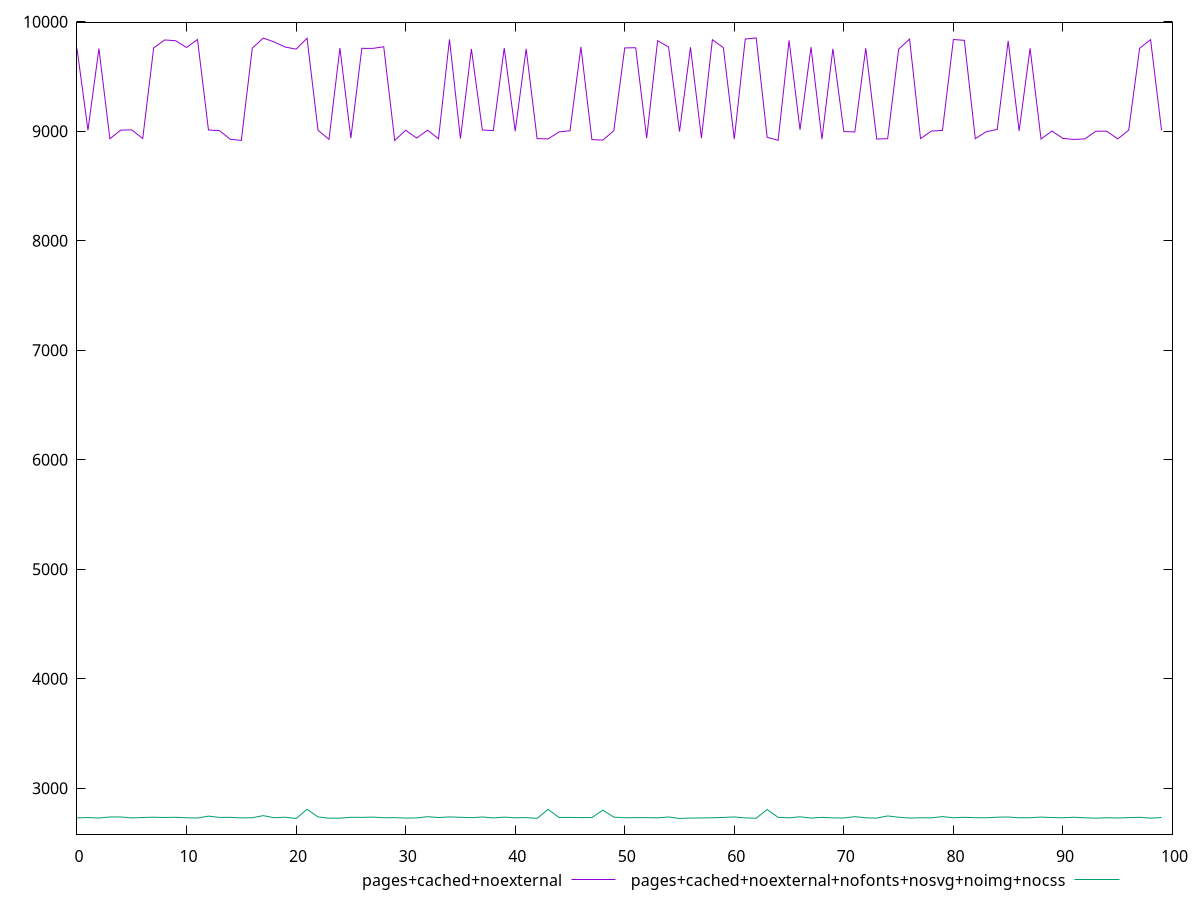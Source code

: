 $_pagesCachedNoexternal <<EOF
9756.529750000002
9010.112100000002
9756.24605
8932.2687
9010.9823
9013.002349999999
8934.683849999998
9761.836000000001
9834.497000000001
9827.346149999998
9765.695000000003
9838.758600000001
9011.911600000001
9005.911200000002
8926.978350000003
8916.952650000003
9759.196000000004
9851.568249999998
9816.318700000003
9769.40525
9750.639000000006
9849.889299999999
9009.0215
8926.40655
9760.605500000001
8938.353599999999
9757.89825
9757.329249999999
9772.125499999998
8916.46875
9009.4509
8938.081649999998
9010.0081
8931.641550000002
9839.993749999998
8933.440649999999
9752.462999999996
9012.200100000002
9006.030699999996
9760.810000000001
9000.387999999999
9753.301500000001
8933.30055
8930.22915
8994.617050000004
9005.109799999998
9770.485499999999
8923.9503
8919.587549999997
9005.29915
9761.827249999998
9763.212750000004
8937.4815
9827.794850000002
9770.440250000003
8997.06415
9767.599000000006
8937.4182
9836.395400000003
9764.5475
8929.046849999999
9842.866899999999
9853.073249999998
8945.5266
8916.837
9831.2357
9013.965299999998
9768.545749999997
8928.309150000001
9753.86725
8997.5754
8994.2236
9758.2385
8929.118250000001
8932.565400000001
9749.7595
9842.2691
8933.381249999999
9002.5956
9007.637050000001
9838.453699999998
9830.836099999999
8932.56915
8996.4536
9017.2796
9825.447400000001
9004.24325
9757.9545
8929.433400000002
9002.176099999999
8934.929850000002
8925.67785
8930.439449999998
9000.544700000002
9001.147549999998
8930.2683
9010.04525
9757.997
9837.0436
9009.7837
EOF
$_pagesCachedNoexternalNofontsNosvgNoimgNocss <<EOF
2728.2853999999998
2731.0207
2726.8257000000003
2736.7922000000003
2736.6132000000007
2727.8635999999997
2731.9569000000006
2734.3863000000006
2731.9644
2733.7873
2729.1748
2726.895299999999
2744.3554000000013
2732.623199999999
2733.1912999999995
2727.9617000000007
2729.6901
2748.7553999999996
2729.5047999999997
2734.4414000000006
2722.4326
2806.754100000001
2737.0038000000004
2725.5951
2725.520299999999
2733.6813000000006
2732.9448000000007
2735.3369000000007
2729.490300000001
2730.7489000000005
2726.424
2728.0742
2739.1649
2731.462599999999
2737.1360000000004
2733.7479000000008
2729.9279000000006
2736.5200000000004
2727.718300000001
2735.1116
2729.3268000000007
2730.8872999999994
2723.745
2805.639650000001
2732.416100000001
2732.552300000001
2730.686800000001
2730.9844999999996
2799.285600000001
2735.1087
2729.3308000000006
2730.6557000000007
2730.490799999999
2728.6574000000005
2736.4470999999994
2723.117799999999
2726.839500000001
2727.5025000000005
2729.4333
2732.4607000000005
2737.0012999999994
2727.7258
2725.2951000000003
2804.7367499999996
2733.0778999999993
2728.7655999999997
2738.0352000000003
2726.4163
2732.9692999999997
2728.3775000000005
2727.3708999999994
2739.5755
2729.0260000000007
2726.1149000000005
2746.0184999999997
2734.1590000000006
2726.7675000000013
2729.299
2728.7109
2739.9615999999987
2729.3199999999997
2733.7544
2729.8959999999993
2729.1223000000005
2734.6281
2736.4468000000006
2728.9182999999994
2729.8875
2735.674400000001
2731.3448999999996
2729.1265000000003
2734.0946999999996
2729.1623999999997
2725.5049
2729.5964999999997
2727.0703999999996
2730.6856000000007
2733.4999000000007
2725.4739
2731.5094
EOF
set key outside below
set terminal pngcairo
set output "report_00006_2020-11-02T20-21-41.718Z/largest-contentful-paint/largest-contentful-paint_pages+cached+noexternal_pages+cached+noexternal+nofonts+nosvg+noimg+nocss.png"
set yrange [2579.8197870000004:9995.686062999997]
plot $_pagesCachedNoexternal title "pages+cached+noexternal" with line ,$_pagesCachedNoexternalNofontsNosvgNoimgNocss title "pages+cached+noexternal+nofonts+nosvg+noimg+nocss" with line ,